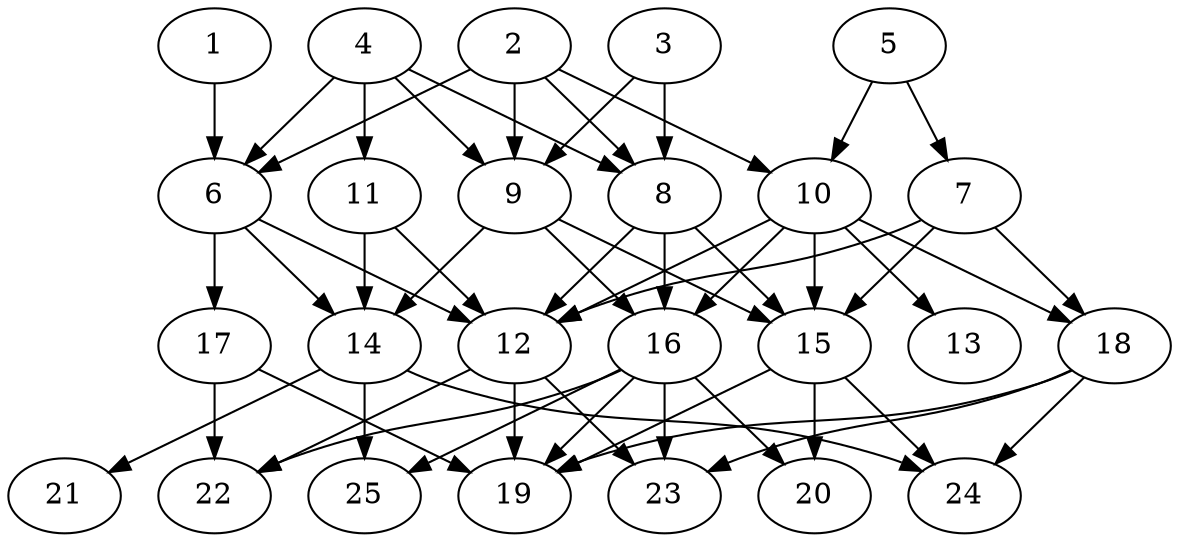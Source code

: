 // DAG automatically generated by daggen at Tue Aug  6 16:26:47 2019
// ./daggen --dot -n 25 --ccr 0.3 --fat 0.6 --regular 0.5 --density 0.8 --mindata 5242880 --maxdata 52428800 
digraph G {
  1 [size="56760320", alpha="0.17", expect_size="17028096"] 
  1 -> 6 [size ="17028096"]
  2 [size="101092693", alpha="0.19", expect_size="30327808"] 
  2 -> 6 [size ="30327808"]
  2 -> 8 [size ="30327808"]
  2 -> 9 [size ="30327808"]
  2 -> 10 [size ="30327808"]
  3 [size="96273067", alpha="0.20", expect_size="28881920"] 
  3 -> 8 [size ="28881920"]
  3 -> 9 [size ="28881920"]
  4 [size="132840107", alpha="0.10", expect_size="39852032"] 
  4 -> 6 [size ="39852032"]
  4 -> 8 [size ="39852032"]
  4 -> 9 [size ="39852032"]
  4 -> 11 [size ="39852032"]
  5 [size="31494827", alpha="0.04", expect_size="9448448"] 
  5 -> 7 [size ="9448448"]
  5 -> 10 [size ="9448448"]
  6 [size="141762560", alpha="0.16", expect_size="42528768"] 
  6 -> 12 [size ="42528768"]
  6 -> 14 [size ="42528768"]
  6 -> 17 [size ="42528768"]
  7 [size="158801920", alpha="0.12", expect_size="47640576"] 
  7 -> 12 [size ="47640576"]
  7 -> 15 [size ="47640576"]
  7 -> 18 [size ="47640576"]
  8 [size="67679573", alpha="0.05", expect_size="20303872"] 
  8 -> 12 [size ="20303872"]
  8 -> 15 [size ="20303872"]
  8 -> 16 [size ="20303872"]
  9 [size="28887040", alpha="0.05", expect_size="8666112"] 
  9 -> 14 [size ="8666112"]
  9 -> 15 [size ="8666112"]
  9 -> 16 [size ="8666112"]
  10 [size="105099947", alpha="0.18", expect_size="31529984"] 
  10 -> 12 [size ="31529984"]
  10 -> 13 [size ="31529984"]
  10 -> 15 [size ="31529984"]
  10 -> 16 [size ="31529984"]
  10 -> 18 [size ="31529984"]
  11 [size="74711040", alpha="0.16", expect_size="22413312"] 
  11 -> 12 [size ="22413312"]
  11 -> 14 [size ="22413312"]
  12 [size="53923840", alpha="0.03", expect_size="16177152"] 
  12 -> 19 [size ="16177152"]
  12 -> 22 [size ="16177152"]
  12 -> 23 [size ="16177152"]
  13 [size="48373760", alpha="0.12", expect_size="14512128"] 
  14 [size="45397333", alpha="0.13", expect_size="13619200"] 
  14 -> 21 [size ="13619200"]
  14 -> 24 [size ="13619200"]
  14 -> 25 [size ="13619200"]
  15 [size="122204160", alpha="0.01", expect_size="36661248"] 
  15 -> 19 [size ="36661248"]
  15 -> 20 [size ="36661248"]
  15 -> 24 [size ="36661248"]
  16 [size="153951573", alpha="0.15", expect_size="46185472"] 
  16 -> 19 [size ="46185472"]
  16 -> 20 [size ="46185472"]
  16 -> 22 [size ="46185472"]
  16 -> 23 [size ="46185472"]
  16 -> 25 [size ="46185472"]
  17 [size="119490560", alpha="0.10", expect_size="35847168"] 
  17 -> 19 [size ="35847168"]
  17 -> 22 [size ="35847168"]
  18 [size="53783893", alpha="0.02", expect_size="16135168"] 
  18 -> 19 [size ="16135168"]
  18 -> 23 [size ="16135168"]
  18 -> 24 [size ="16135168"]
  19 [size="90542080", alpha="0.17", expect_size="27162624"] 
  20 [size="128122880", alpha="0.03", expect_size="38436864"] 
  21 [size="115493547", alpha="0.13", expect_size="34648064"] 
  22 [size="80571733", alpha="0.14", expect_size="24171520"] 
  23 [size="101120000", alpha="0.05", expect_size="30336000"] 
  24 [size="41325227", alpha="0.11", expect_size="12397568"] 
  25 [size="147333120", alpha="0.18", expect_size="44199936"] 
}
